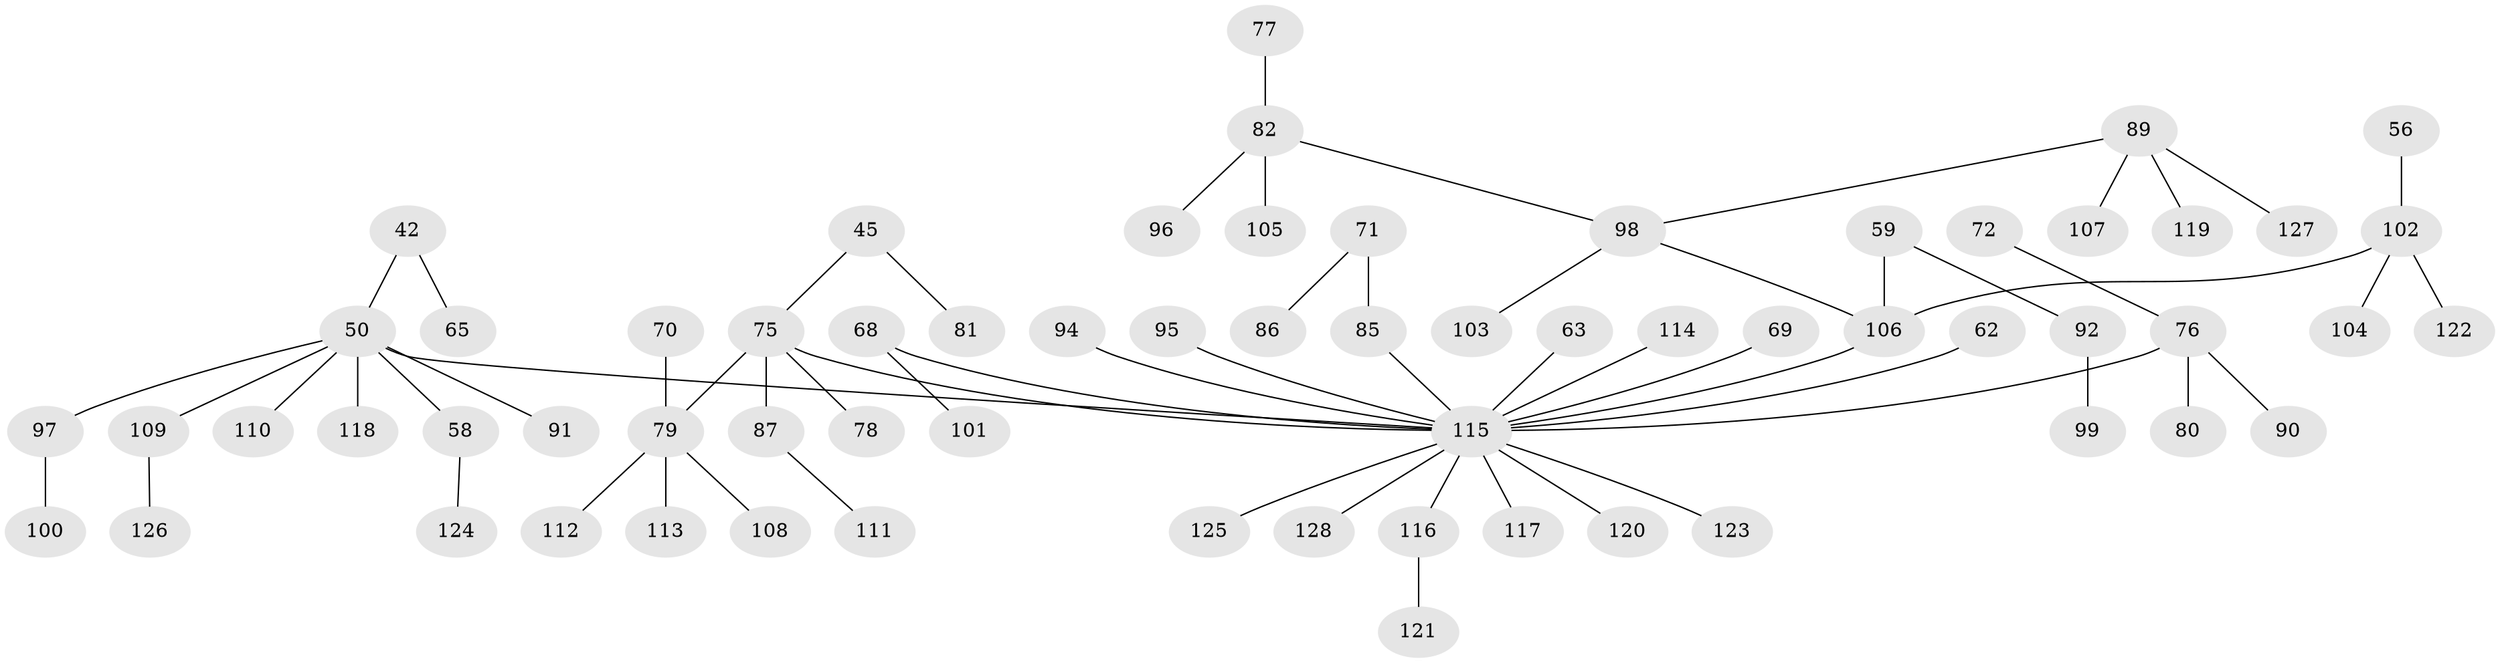 // original degree distribution, {6: 0.015625, 4: 0.0703125, 7: 0.0078125, 5: 0.0234375, 2: 0.3046875, 1: 0.453125, 3: 0.125}
// Generated by graph-tools (version 1.1) at 2025/52/03/09/25 04:52:27]
// undirected, 64 vertices, 63 edges
graph export_dot {
graph [start="1"]
  node [color=gray90,style=filled];
  42;
  45;
  50 [super="+25+39"];
  56;
  58;
  59;
  62;
  63;
  65;
  68;
  69;
  70;
  71;
  72;
  75 [super="+14+73"];
  76 [super="+23+57+52+47"];
  77;
  78;
  79 [super="+67"];
  80;
  81;
  82 [super="+49+51+55+64"];
  85 [super="+61"];
  86;
  87;
  89 [super="+36"];
  90;
  91;
  92;
  94;
  95;
  96;
  97;
  98 [super="+19+88"];
  99;
  100;
  101;
  102 [super="+46"];
  103;
  104;
  105;
  106 [super="+16"];
  107;
  108;
  109;
  110;
  111;
  112;
  113;
  114;
  115 [super="+17+93+84+83+48+37+31"];
  116;
  117;
  118;
  119;
  120;
  121;
  122 [super="+34"];
  123;
  124;
  125;
  126;
  127;
  128 [super="+40"];
  42 -- 65;
  42 -- 50;
  45 -- 81;
  45 -- 75;
  50 -- 91;
  50 -- 118;
  50 -- 109;
  50 -- 110;
  50 -- 97;
  50 -- 58;
  50 -- 115;
  56 -- 102;
  58 -- 124;
  59 -- 92;
  59 -- 106;
  62 -- 115;
  63 -- 115;
  68 -- 101;
  68 -- 115;
  69 -- 115;
  70 -- 79;
  71 -- 86;
  71 -- 85;
  72 -- 76;
  75 -- 87;
  75 -- 78;
  75 -- 79;
  75 -- 115;
  76 -- 80;
  76 -- 90;
  76 -- 115;
  77 -- 82;
  79 -- 112;
  79 -- 113;
  79 -- 108;
  82 -- 96;
  82 -- 105;
  82 -- 98;
  85 -- 115;
  87 -- 111;
  89 -- 107;
  89 -- 98;
  89 -- 127;
  89 -- 119;
  92 -- 99;
  94 -- 115;
  95 -- 115;
  97 -- 100;
  98 -- 103;
  98 -- 106;
  102 -- 106;
  102 -- 104;
  102 -- 122;
  106 -- 115;
  109 -- 126;
  114 -- 115;
  115 -- 120;
  115 -- 117;
  115 -- 116;
  115 -- 123;
  115 -- 125;
  115 -- 128;
  116 -- 121;
}
